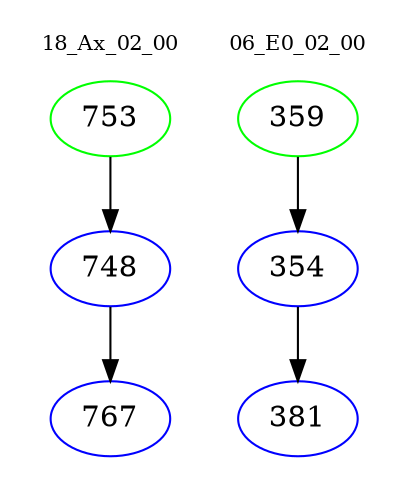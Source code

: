 digraph{
subgraph cluster_0 {
color = white
label = "18_Ax_02_00";
fontsize=10;
T0_753 [label="753", color="green"]
T0_753 -> T0_748 [color="black"]
T0_748 [label="748", color="blue"]
T0_748 -> T0_767 [color="black"]
T0_767 [label="767", color="blue"]
}
subgraph cluster_1 {
color = white
label = "06_E0_02_00";
fontsize=10;
T1_359 [label="359", color="green"]
T1_359 -> T1_354 [color="black"]
T1_354 [label="354", color="blue"]
T1_354 -> T1_381 [color="black"]
T1_381 [label="381", color="blue"]
}
}
